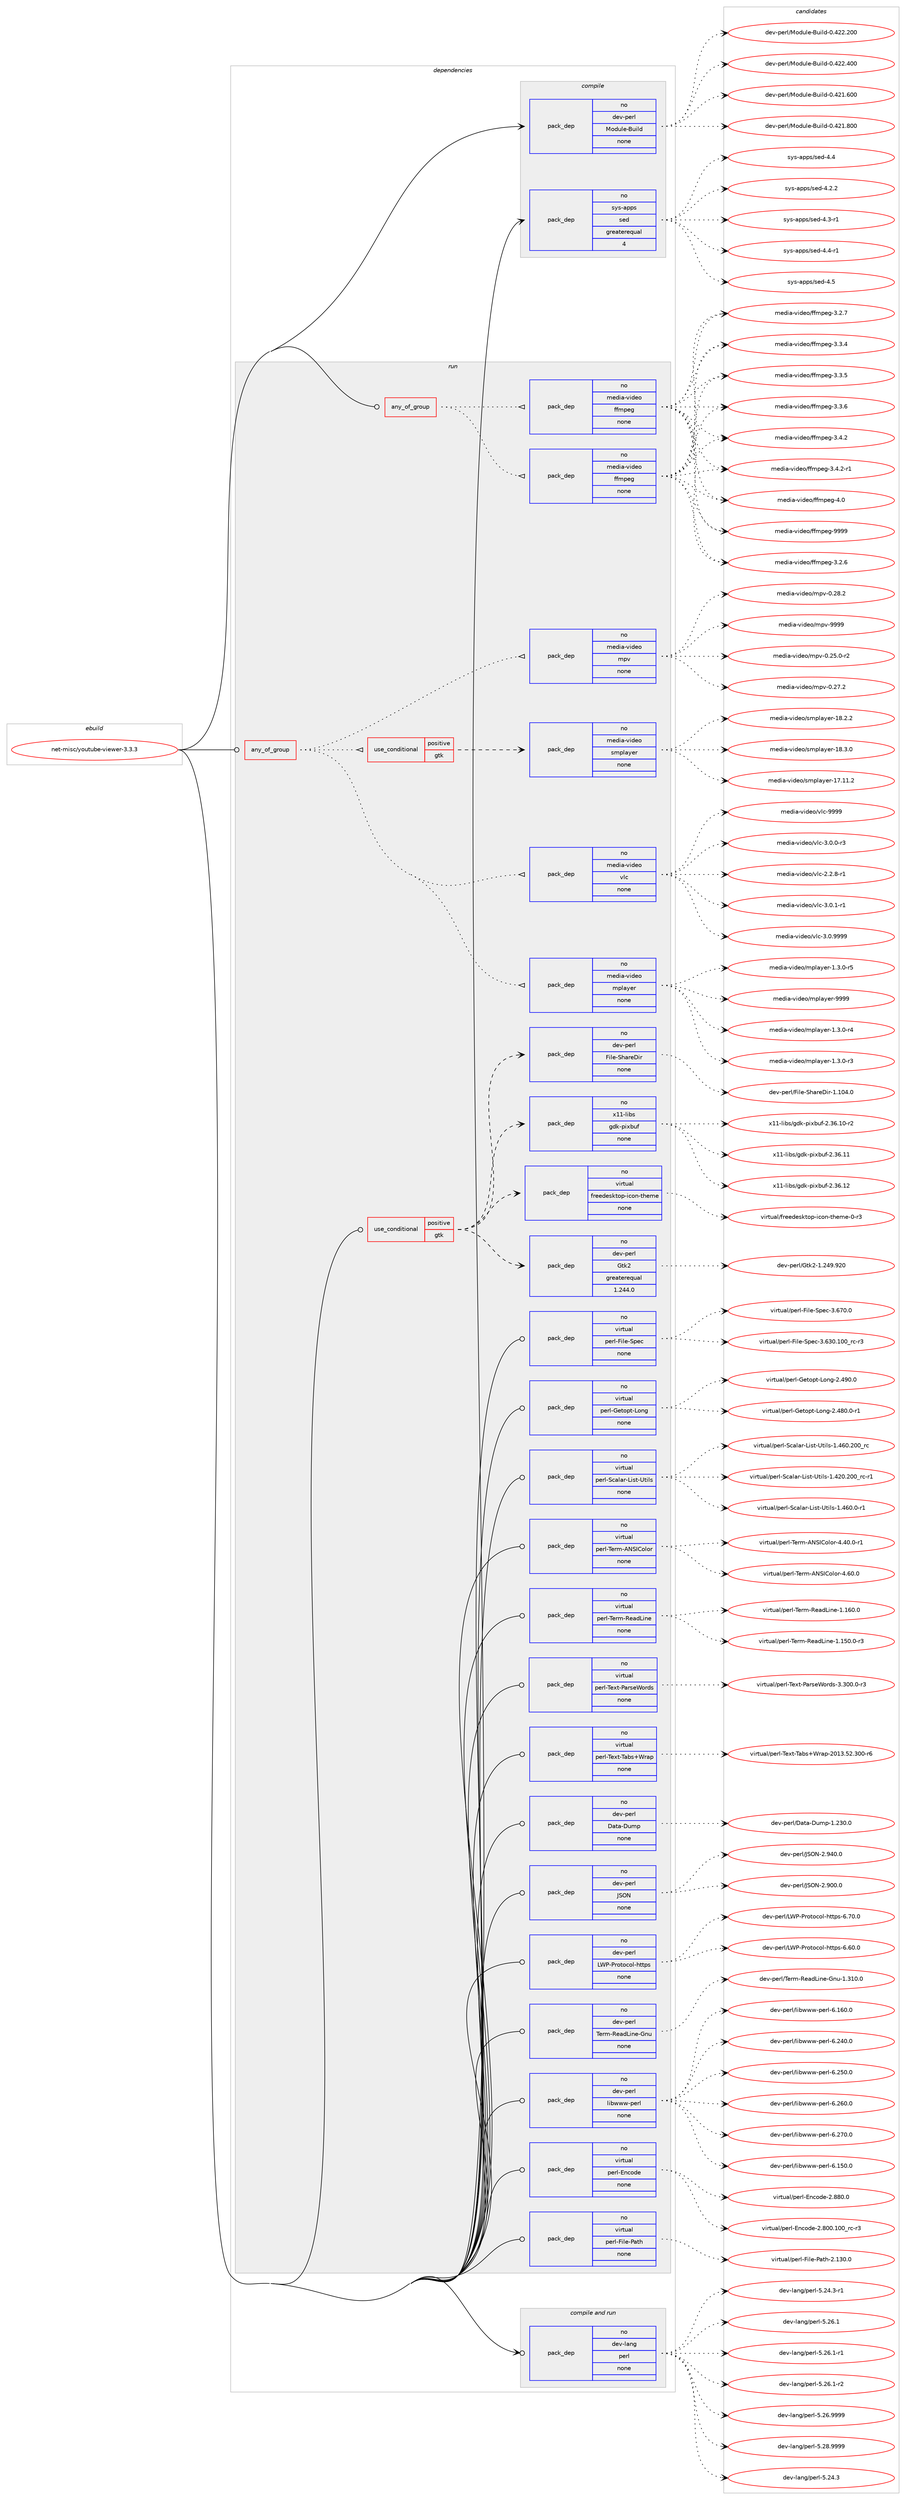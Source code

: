 digraph prolog {

# *************
# Graph options
# *************

newrank=true;
concentrate=true;
compound=true;
graph [rankdir=LR,fontname=Helvetica,fontsize=10,ranksep=1.5];#, ranksep=2.5, nodesep=0.2];
edge  [arrowhead=vee];
node  [fontname=Helvetica,fontsize=10];

# **********
# The ebuild
# **********

subgraph cluster_leftcol {
color=gray;
rank=same;
label=<<i>ebuild</i>>;
id [label="net-misc/youtube-viewer-3.3.3", color=red, width=4, href="../net-misc/youtube-viewer-3.3.3.svg"];
}

# ****************
# The dependencies
# ****************

subgraph cluster_midcol {
color=gray;
label=<<i>dependencies</i>>;
subgraph cluster_compile {
fillcolor="#eeeeee";
style=filled;
label=<<i>compile</i>>;
subgraph pack684 {
dependency965 [label=<<TABLE BORDER="0" CELLBORDER="1" CELLSPACING="0" CELLPADDING="4" WIDTH="220"><TR><TD ROWSPAN="6" CELLPADDING="30">pack_dep</TD></TR><TR><TD WIDTH="110">no</TD></TR><TR><TD>dev-perl</TD></TR><TR><TD>Module-Build</TD></TR><TR><TD>none</TD></TR><TR><TD></TD></TR></TABLE>>, shape=none, color=blue];
}
id:e -> dependency965:w [weight=20,style="solid",arrowhead="vee"];
subgraph pack685 {
dependency966 [label=<<TABLE BORDER="0" CELLBORDER="1" CELLSPACING="0" CELLPADDING="4" WIDTH="220"><TR><TD ROWSPAN="6" CELLPADDING="30">pack_dep</TD></TR><TR><TD WIDTH="110">no</TD></TR><TR><TD>sys-apps</TD></TR><TR><TD>sed</TD></TR><TR><TD>greaterequal</TD></TR><TR><TD>4</TD></TR></TABLE>>, shape=none, color=blue];
}
id:e -> dependency966:w [weight=20,style="solid",arrowhead="vee"];
}
subgraph cluster_compileandrun {
fillcolor="#eeeeee";
style=filled;
label=<<i>compile and run</i>>;
subgraph pack686 {
dependency967 [label=<<TABLE BORDER="0" CELLBORDER="1" CELLSPACING="0" CELLPADDING="4" WIDTH="220"><TR><TD ROWSPAN="6" CELLPADDING="30">pack_dep</TD></TR><TR><TD WIDTH="110">no</TD></TR><TR><TD>dev-lang</TD></TR><TR><TD>perl</TD></TR><TR><TD>none</TD></TR><TR><TD></TD></TR></TABLE>>, shape=none, color=blue];
}
id:e -> dependency967:w [weight=20,style="solid",arrowhead="odotvee"];
}
subgraph cluster_run {
fillcolor="#eeeeee";
style=filled;
label=<<i>run</i>>;
subgraph any26 {
dependency968 [label=<<TABLE BORDER="0" CELLBORDER="1" CELLSPACING="0" CELLPADDING="4"><TR><TD CELLPADDING="10">any_of_group</TD></TR></TABLE>>, shape=none, color=red];subgraph pack687 {
dependency969 [label=<<TABLE BORDER="0" CELLBORDER="1" CELLSPACING="0" CELLPADDING="4" WIDTH="220"><TR><TD ROWSPAN="6" CELLPADDING="30">pack_dep</TD></TR><TR><TD WIDTH="110">no</TD></TR><TR><TD>media-video</TD></TR><TR><TD>ffmpeg</TD></TR><TR><TD>none</TD></TR><TR><TD></TD></TR></TABLE>>, shape=none, color=blue];
}
dependency968:e -> dependency969:w [weight=20,style="dotted",arrowhead="oinv"];
subgraph pack688 {
dependency970 [label=<<TABLE BORDER="0" CELLBORDER="1" CELLSPACING="0" CELLPADDING="4" WIDTH="220"><TR><TD ROWSPAN="6" CELLPADDING="30">pack_dep</TD></TR><TR><TD WIDTH="110">no</TD></TR><TR><TD>media-video</TD></TR><TR><TD>ffmpeg</TD></TR><TR><TD>none</TD></TR><TR><TD></TD></TR></TABLE>>, shape=none, color=blue];
}
dependency968:e -> dependency970:w [weight=20,style="dotted",arrowhead="oinv"];
}
id:e -> dependency968:w [weight=20,style="solid",arrowhead="odot"];
subgraph any27 {
dependency971 [label=<<TABLE BORDER="0" CELLBORDER="1" CELLSPACING="0" CELLPADDING="4"><TR><TD CELLPADDING="10">any_of_group</TD></TR></TABLE>>, shape=none, color=red];subgraph pack689 {
dependency972 [label=<<TABLE BORDER="0" CELLBORDER="1" CELLSPACING="0" CELLPADDING="4" WIDTH="220"><TR><TD ROWSPAN="6" CELLPADDING="30">pack_dep</TD></TR><TR><TD WIDTH="110">no</TD></TR><TR><TD>media-video</TD></TR><TR><TD>mpv</TD></TR><TR><TD>none</TD></TR><TR><TD></TD></TR></TABLE>>, shape=none, color=blue];
}
dependency971:e -> dependency972:w [weight=20,style="dotted",arrowhead="oinv"];
subgraph pack690 {
dependency973 [label=<<TABLE BORDER="0" CELLBORDER="1" CELLSPACING="0" CELLPADDING="4" WIDTH="220"><TR><TD ROWSPAN="6" CELLPADDING="30">pack_dep</TD></TR><TR><TD WIDTH="110">no</TD></TR><TR><TD>media-video</TD></TR><TR><TD>mplayer</TD></TR><TR><TD>none</TD></TR><TR><TD></TD></TR></TABLE>>, shape=none, color=blue];
}
dependency971:e -> dependency973:w [weight=20,style="dotted",arrowhead="oinv"];
subgraph pack691 {
dependency974 [label=<<TABLE BORDER="0" CELLBORDER="1" CELLSPACING="0" CELLPADDING="4" WIDTH="220"><TR><TD ROWSPAN="6" CELLPADDING="30">pack_dep</TD></TR><TR><TD WIDTH="110">no</TD></TR><TR><TD>media-video</TD></TR><TR><TD>vlc</TD></TR><TR><TD>none</TD></TR><TR><TD></TD></TR></TABLE>>, shape=none, color=blue];
}
dependency971:e -> dependency974:w [weight=20,style="dotted",arrowhead="oinv"];
subgraph cond256 {
dependency975 [label=<<TABLE BORDER="0" CELLBORDER="1" CELLSPACING="0" CELLPADDING="4"><TR><TD ROWSPAN="3" CELLPADDING="10">use_conditional</TD></TR><TR><TD>positive</TD></TR><TR><TD>gtk</TD></TR></TABLE>>, shape=none, color=red];
subgraph pack692 {
dependency976 [label=<<TABLE BORDER="0" CELLBORDER="1" CELLSPACING="0" CELLPADDING="4" WIDTH="220"><TR><TD ROWSPAN="6" CELLPADDING="30">pack_dep</TD></TR><TR><TD WIDTH="110">no</TD></TR><TR><TD>media-video</TD></TR><TR><TD>smplayer</TD></TR><TR><TD>none</TD></TR><TR><TD></TD></TR></TABLE>>, shape=none, color=blue];
}
dependency975:e -> dependency976:w [weight=20,style="dashed",arrowhead="vee"];
}
dependency971:e -> dependency975:w [weight=20,style="dotted",arrowhead="oinv"];
}
id:e -> dependency971:w [weight=20,style="solid",arrowhead="odot"];
subgraph cond257 {
dependency977 [label=<<TABLE BORDER="0" CELLBORDER="1" CELLSPACING="0" CELLPADDING="4"><TR><TD ROWSPAN="3" CELLPADDING="10">use_conditional</TD></TR><TR><TD>positive</TD></TR><TR><TD>gtk</TD></TR></TABLE>>, shape=none, color=red];
subgraph pack693 {
dependency978 [label=<<TABLE BORDER="0" CELLBORDER="1" CELLSPACING="0" CELLPADDING="4" WIDTH="220"><TR><TD ROWSPAN="6" CELLPADDING="30">pack_dep</TD></TR><TR><TD WIDTH="110">no</TD></TR><TR><TD>dev-perl</TD></TR><TR><TD>File-ShareDir</TD></TR><TR><TD>none</TD></TR><TR><TD></TD></TR></TABLE>>, shape=none, color=blue];
}
dependency977:e -> dependency978:w [weight=20,style="dashed",arrowhead="vee"];
subgraph pack694 {
dependency979 [label=<<TABLE BORDER="0" CELLBORDER="1" CELLSPACING="0" CELLPADDING="4" WIDTH="220"><TR><TD ROWSPAN="6" CELLPADDING="30">pack_dep</TD></TR><TR><TD WIDTH="110">no</TD></TR><TR><TD>dev-perl</TD></TR><TR><TD>Gtk2</TD></TR><TR><TD>greaterequal</TD></TR><TR><TD>1.244.0</TD></TR></TABLE>>, shape=none, color=blue];
}
dependency977:e -> dependency979:w [weight=20,style="dashed",arrowhead="vee"];
subgraph pack695 {
dependency980 [label=<<TABLE BORDER="0" CELLBORDER="1" CELLSPACING="0" CELLPADDING="4" WIDTH="220"><TR><TD ROWSPAN="6" CELLPADDING="30">pack_dep</TD></TR><TR><TD WIDTH="110">no</TD></TR><TR><TD>virtual</TD></TR><TR><TD>freedesktop-icon-theme</TD></TR><TR><TD>none</TD></TR><TR><TD></TD></TR></TABLE>>, shape=none, color=blue];
}
dependency977:e -> dependency980:w [weight=20,style="dashed",arrowhead="vee"];
subgraph pack696 {
dependency981 [label=<<TABLE BORDER="0" CELLBORDER="1" CELLSPACING="0" CELLPADDING="4" WIDTH="220"><TR><TD ROWSPAN="6" CELLPADDING="30">pack_dep</TD></TR><TR><TD WIDTH="110">no</TD></TR><TR><TD>x11-libs</TD></TR><TR><TD>gdk-pixbuf</TD></TR><TR><TD>none</TD></TR><TR><TD></TD></TR></TABLE>>, shape=none, color=blue];
}
dependency977:e -> dependency981:w [weight=20,style="dashed",arrowhead="vee"];
}
id:e -> dependency977:w [weight=20,style="solid",arrowhead="odot"];
subgraph pack697 {
dependency982 [label=<<TABLE BORDER="0" CELLBORDER="1" CELLSPACING="0" CELLPADDING="4" WIDTH="220"><TR><TD ROWSPAN="6" CELLPADDING="30">pack_dep</TD></TR><TR><TD WIDTH="110">no</TD></TR><TR><TD>dev-perl</TD></TR><TR><TD>Data-Dump</TD></TR><TR><TD>none</TD></TR><TR><TD></TD></TR></TABLE>>, shape=none, color=blue];
}
id:e -> dependency982:w [weight=20,style="solid",arrowhead="odot"];
subgraph pack698 {
dependency983 [label=<<TABLE BORDER="0" CELLBORDER="1" CELLSPACING="0" CELLPADDING="4" WIDTH="220"><TR><TD ROWSPAN="6" CELLPADDING="30">pack_dep</TD></TR><TR><TD WIDTH="110">no</TD></TR><TR><TD>dev-perl</TD></TR><TR><TD>JSON</TD></TR><TR><TD>none</TD></TR><TR><TD></TD></TR></TABLE>>, shape=none, color=blue];
}
id:e -> dependency983:w [weight=20,style="solid",arrowhead="odot"];
subgraph pack699 {
dependency984 [label=<<TABLE BORDER="0" CELLBORDER="1" CELLSPACING="0" CELLPADDING="4" WIDTH="220"><TR><TD ROWSPAN="6" CELLPADDING="30">pack_dep</TD></TR><TR><TD WIDTH="110">no</TD></TR><TR><TD>dev-perl</TD></TR><TR><TD>LWP-Protocol-https</TD></TR><TR><TD>none</TD></TR><TR><TD></TD></TR></TABLE>>, shape=none, color=blue];
}
id:e -> dependency984:w [weight=20,style="solid",arrowhead="odot"];
subgraph pack700 {
dependency985 [label=<<TABLE BORDER="0" CELLBORDER="1" CELLSPACING="0" CELLPADDING="4" WIDTH="220"><TR><TD ROWSPAN="6" CELLPADDING="30">pack_dep</TD></TR><TR><TD WIDTH="110">no</TD></TR><TR><TD>dev-perl</TD></TR><TR><TD>Term-ReadLine-Gnu</TD></TR><TR><TD>none</TD></TR><TR><TD></TD></TR></TABLE>>, shape=none, color=blue];
}
id:e -> dependency985:w [weight=20,style="solid",arrowhead="odot"];
subgraph pack701 {
dependency986 [label=<<TABLE BORDER="0" CELLBORDER="1" CELLSPACING="0" CELLPADDING="4" WIDTH="220"><TR><TD ROWSPAN="6" CELLPADDING="30">pack_dep</TD></TR><TR><TD WIDTH="110">no</TD></TR><TR><TD>dev-perl</TD></TR><TR><TD>libwww-perl</TD></TR><TR><TD>none</TD></TR><TR><TD></TD></TR></TABLE>>, shape=none, color=blue];
}
id:e -> dependency986:w [weight=20,style="solid",arrowhead="odot"];
subgraph pack702 {
dependency987 [label=<<TABLE BORDER="0" CELLBORDER="1" CELLSPACING="0" CELLPADDING="4" WIDTH="220"><TR><TD ROWSPAN="6" CELLPADDING="30">pack_dep</TD></TR><TR><TD WIDTH="110">no</TD></TR><TR><TD>virtual</TD></TR><TR><TD>perl-Encode</TD></TR><TR><TD>none</TD></TR><TR><TD></TD></TR></TABLE>>, shape=none, color=blue];
}
id:e -> dependency987:w [weight=20,style="solid",arrowhead="odot"];
subgraph pack703 {
dependency988 [label=<<TABLE BORDER="0" CELLBORDER="1" CELLSPACING="0" CELLPADDING="4" WIDTH="220"><TR><TD ROWSPAN="6" CELLPADDING="30">pack_dep</TD></TR><TR><TD WIDTH="110">no</TD></TR><TR><TD>virtual</TD></TR><TR><TD>perl-File-Path</TD></TR><TR><TD>none</TD></TR><TR><TD></TD></TR></TABLE>>, shape=none, color=blue];
}
id:e -> dependency988:w [weight=20,style="solid",arrowhead="odot"];
subgraph pack704 {
dependency989 [label=<<TABLE BORDER="0" CELLBORDER="1" CELLSPACING="0" CELLPADDING="4" WIDTH="220"><TR><TD ROWSPAN="6" CELLPADDING="30">pack_dep</TD></TR><TR><TD WIDTH="110">no</TD></TR><TR><TD>virtual</TD></TR><TR><TD>perl-File-Spec</TD></TR><TR><TD>none</TD></TR><TR><TD></TD></TR></TABLE>>, shape=none, color=blue];
}
id:e -> dependency989:w [weight=20,style="solid",arrowhead="odot"];
subgraph pack705 {
dependency990 [label=<<TABLE BORDER="0" CELLBORDER="1" CELLSPACING="0" CELLPADDING="4" WIDTH="220"><TR><TD ROWSPAN="6" CELLPADDING="30">pack_dep</TD></TR><TR><TD WIDTH="110">no</TD></TR><TR><TD>virtual</TD></TR><TR><TD>perl-Getopt-Long</TD></TR><TR><TD>none</TD></TR><TR><TD></TD></TR></TABLE>>, shape=none, color=blue];
}
id:e -> dependency990:w [weight=20,style="solid",arrowhead="odot"];
subgraph pack706 {
dependency991 [label=<<TABLE BORDER="0" CELLBORDER="1" CELLSPACING="0" CELLPADDING="4" WIDTH="220"><TR><TD ROWSPAN="6" CELLPADDING="30">pack_dep</TD></TR><TR><TD WIDTH="110">no</TD></TR><TR><TD>virtual</TD></TR><TR><TD>perl-Scalar-List-Utils</TD></TR><TR><TD>none</TD></TR><TR><TD></TD></TR></TABLE>>, shape=none, color=blue];
}
id:e -> dependency991:w [weight=20,style="solid",arrowhead="odot"];
subgraph pack707 {
dependency992 [label=<<TABLE BORDER="0" CELLBORDER="1" CELLSPACING="0" CELLPADDING="4" WIDTH="220"><TR><TD ROWSPAN="6" CELLPADDING="30">pack_dep</TD></TR><TR><TD WIDTH="110">no</TD></TR><TR><TD>virtual</TD></TR><TR><TD>perl-Term-ANSIColor</TD></TR><TR><TD>none</TD></TR><TR><TD></TD></TR></TABLE>>, shape=none, color=blue];
}
id:e -> dependency992:w [weight=20,style="solid",arrowhead="odot"];
subgraph pack708 {
dependency993 [label=<<TABLE BORDER="0" CELLBORDER="1" CELLSPACING="0" CELLPADDING="4" WIDTH="220"><TR><TD ROWSPAN="6" CELLPADDING="30">pack_dep</TD></TR><TR><TD WIDTH="110">no</TD></TR><TR><TD>virtual</TD></TR><TR><TD>perl-Term-ReadLine</TD></TR><TR><TD>none</TD></TR><TR><TD></TD></TR></TABLE>>, shape=none, color=blue];
}
id:e -> dependency993:w [weight=20,style="solid",arrowhead="odot"];
subgraph pack709 {
dependency994 [label=<<TABLE BORDER="0" CELLBORDER="1" CELLSPACING="0" CELLPADDING="4" WIDTH="220"><TR><TD ROWSPAN="6" CELLPADDING="30">pack_dep</TD></TR><TR><TD WIDTH="110">no</TD></TR><TR><TD>virtual</TD></TR><TR><TD>perl-Text-ParseWords</TD></TR><TR><TD>none</TD></TR><TR><TD></TD></TR></TABLE>>, shape=none, color=blue];
}
id:e -> dependency994:w [weight=20,style="solid",arrowhead="odot"];
subgraph pack710 {
dependency995 [label=<<TABLE BORDER="0" CELLBORDER="1" CELLSPACING="0" CELLPADDING="4" WIDTH="220"><TR><TD ROWSPAN="6" CELLPADDING="30">pack_dep</TD></TR><TR><TD WIDTH="110">no</TD></TR><TR><TD>virtual</TD></TR><TR><TD>perl-Text-Tabs+Wrap</TD></TR><TR><TD>none</TD></TR><TR><TD></TD></TR></TABLE>>, shape=none, color=blue];
}
id:e -> dependency995:w [weight=20,style="solid",arrowhead="odot"];
}
}

# **************
# The candidates
# **************

subgraph cluster_choices {
rank=same;
color=gray;
label=<<i>candidates</i>>;

subgraph choice684 {
color=black;
nodesep=1;
choice100101118451121011141084777111100117108101456611710510810045484652504946544848 [label="dev-perl/Module-Build-0.421.600", color=red, width=4,href="../dev-perl/Module-Build-0.421.600.svg"];
choice100101118451121011141084777111100117108101456611710510810045484652504946564848 [label="dev-perl/Module-Build-0.421.800", color=red, width=4,href="../dev-perl/Module-Build-0.421.800.svg"];
choice100101118451121011141084777111100117108101456611710510810045484652505046504848 [label="dev-perl/Module-Build-0.422.200", color=red, width=4,href="../dev-perl/Module-Build-0.422.200.svg"];
choice100101118451121011141084777111100117108101456611710510810045484652505046524848 [label="dev-perl/Module-Build-0.422.400", color=red, width=4,href="../dev-perl/Module-Build-0.422.400.svg"];
dependency965:e -> choice100101118451121011141084777111100117108101456611710510810045484652504946544848:w [style=dotted,weight="100"];
dependency965:e -> choice100101118451121011141084777111100117108101456611710510810045484652504946564848:w [style=dotted,weight="100"];
dependency965:e -> choice100101118451121011141084777111100117108101456611710510810045484652505046504848:w [style=dotted,weight="100"];
dependency965:e -> choice100101118451121011141084777111100117108101456611710510810045484652505046524848:w [style=dotted,weight="100"];
}
subgraph choice685 {
color=black;
nodesep=1;
choice11512111545971121121154711510110045524652 [label="sys-apps/sed-4.4", color=red, width=4,href="../sys-apps/sed-4.4.svg"];
choice115121115459711211211547115101100455246504650 [label="sys-apps/sed-4.2.2", color=red, width=4,href="../sys-apps/sed-4.2.2.svg"];
choice115121115459711211211547115101100455246514511449 [label="sys-apps/sed-4.3-r1", color=red, width=4,href="../sys-apps/sed-4.3-r1.svg"];
choice115121115459711211211547115101100455246524511449 [label="sys-apps/sed-4.4-r1", color=red, width=4,href="../sys-apps/sed-4.4-r1.svg"];
choice11512111545971121121154711510110045524653 [label="sys-apps/sed-4.5", color=red, width=4,href="../sys-apps/sed-4.5.svg"];
dependency966:e -> choice11512111545971121121154711510110045524652:w [style=dotted,weight="100"];
dependency966:e -> choice115121115459711211211547115101100455246504650:w [style=dotted,weight="100"];
dependency966:e -> choice115121115459711211211547115101100455246514511449:w [style=dotted,weight="100"];
dependency966:e -> choice115121115459711211211547115101100455246524511449:w [style=dotted,weight="100"];
dependency966:e -> choice11512111545971121121154711510110045524653:w [style=dotted,weight="100"];
}
subgraph choice686 {
color=black;
nodesep=1;
choice10010111845108971101034711210111410845534650524651 [label="dev-lang/perl-5.24.3", color=red, width=4,href="../dev-lang/perl-5.24.3.svg"];
choice100101118451089711010347112101114108455346505246514511449 [label="dev-lang/perl-5.24.3-r1", color=red, width=4,href="../dev-lang/perl-5.24.3-r1.svg"];
choice10010111845108971101034711210111410845534650544649 [label="dev-lang/perl-5.26.1", color=red, width=4,href="../dev-lang/perl-5.26.1.svg"];
choice100101118451089711010347112101114108455346505446494511449 [label="dev-lang/perl-5.26.1-r1", color=red, width=4,href="../dev-lang/perl-5.26.1-r1.svg"];
choice100101118451089711010347112101114108455346505446494511450 [label="dev-lang/perl-5.26.1-r2", color=red, width=4,href="../dev-lang/perl-5.26.1-r2.svg"];
choice10010111845108971101034711210111410845534650544657575757 [label="dev-lang/perl-5.26.9999", color=red, width=4,href="../dev-lang/perl-5.26.9999.svg"];
choice10010111845108971101034711210111410845534650564657575757 [label="dev-lang/perl-5.28.9999", color=red, width=4,href="../dev-lang/perl-5.28.9999.svg"];
dependency967:e -> choice10010111845108971101034711210111410845534650524651:w [style=dotted,weight="100"];
dependency967:e -> choice100101118451089711010347112101114108455346505246514511449:w [style=dotted,weight="100"];
dependency967:e -> choice10010111845108971101034711210111410845534650544649:w [style=dotted,weight="100"];
dependency967:e -> choice100101118451089711010347112101114108455346505446494511449:w [style=dotted,weight="100"];
dependency967:e -> choice100101118451089711010347112101114108455346505446494511450:w [style=dotted,weight="100"];
dependency967:e -> choice10010111845108971101034711210111410845534650544657575757:w [style=dotted,weight="100"];
dependency967:e -> choice10010111845108971101034711210111410845534650564657575757:w [style=dotted,weight="100"];
}
subgraph choice687 {
color=black;
nodesep=1;
choice109101100105974511810510010111147102102109112101103455146504654 [label="media-video/ffmpeg-3.2.6", color=red, width=4,href="../media-video/ffmpeg-3.2.6.svg"];
choice109101100105974511810510010111147102102109112101103455146504655 [label="media-video/ffmpeg-3.2.7", color=red, width=4,href="../media-video/ffmpeg-3.2.7.svg"];
choice109101100105974511810510010111147102102109112101103455146514652 [label="media-video/ffmpeg-3.3.4", color=red, width=4,href="../media-video/ffmpeg-3.3.4.svg"];
choice109101100105974511810510010111147102102109112101103455146514653 [label="media-video/ffmpeg-3.3.5", color=red, width=4,href="../media-video/ffmpeg-3.3.5.svg"];
choice109101100105974511810510010111147102102109112101103455146514654 [label="media-video/ffmpeg-3.3.6", color=red, width=4,href="../media-video/ffmpeg-3.3.6.svg"];
choice109101100105974511810510010111147102102109112101103455146524650 [label="media-video/ffmpeg-3.4.2", color=red, width=4,href="../media-video/ffmpeg-3.4.2.svg"];
choice1091011001059745118105100101111471021021091121011034551465246504511449 [label="media-video/ffmpeg-3.4.2-r1", color=red, width=4,href="../media-video/ffmpeg-3.4.2-r1.svg"];
choice10910110010597451181051001011114710210210911210110345524648 [label="media-video/ffmpeg-4.0", color=red, width=4,href="../media-video/ffmpeg-4.0.svg"];
choice1091011001059745118105100101111471021021091121011034557575757 [label="media-video/ffmpeg-9999", color=red, width=4,href="../media-video/ffmpeg-9999.svg"];
dependency969:e -> choice109101100105974511810510010111147102102109112101103455146504654:w [style=dotted,weight="100"];
dependency969:e -> choice109101100105974511810510010111147102102109112101103455146504655:w [style=dotted,weight="100"];
dependency969:e -> choice109101100105974511810510010111147102102109112101103455146514652:w [style=dotted,weight="100"];
dependency969:e -> choice109101100105974511810510010111147102102109112101103455146514653:w [style=dotted,weight="100"];
dependency969:e -> choice109101100105974511810510010111147102102109112101103455146514654:w [style=dotted,weight="100"];
dependency969:e -> choice109101100105974511810510010111147102102109112101103455146524650:w [style=dotted,weight="100"];
dependency969:e -> choice1091011001059745118105100101111471021021091121011034551465246504511449:w [style=dotted,weight="100"];
dependency969:e -> choice10910110010597451181051001011114710210210911210110345524648:w [style=dotted,weight="100"];
dependency969:e -> choice1091011001059745118105100101111471021021091121011034557575757:w [style=dotted,weight="100"];
}
subgraph choice688 {
color=black;
nodesep=1;
choice109101100105974511810510010111147102102109112101103455146504654 [label="media-video/ffmpeg-3.2.6", color=red, width=4,href="../media-video/ffmpeg-3.2.6.svg"];
choice109101100105974511810510010111147102102109112101103455146504655 [label="media-video/ffmpeg-3.2.7", color=red, width=4,href="../media-video/ffmpeg-3.2.7.svg"];
choice109101100105974511810510010111147102102109112101103455146514652 [label="media-video/ffmpeg-3.3.4", color=red, width=4,href="../media-video/ffmpeg-3.3.4.svg"];
choice109101100105974511810510010111147102102109112101103455146514653 [label="media-video/ffmpeg-3.3.5", color=red, width=4,href="../media-video/ffmpeg-3.3.5.svg"];
choice109101100105974511810510010111147102102109112101103455146514654 [label="media-video/ffmpeg-3.3.6", color=red, width=4,href="../media-video/ffmpeg-3.3.6.svg"];
choice109101100105974511810510010111147102102109112101103455146524650 [label="media-video/ffmpeg-3.4.2", color=red, width=4,href="../media-video/ffmpeg-3.4.2.svg"];
choice1091011001059745118105100101111471021021091121011034551465246504511449 [label="media-video/ffmpeg-3.4.2-r1", color=red, width=4,href="../media-video/ffmpeg-3.4.2-r1.svg"];
choice10910110010597451181051001011114710210210911210110345524648 [label="media-video/ffmpeg-4.0", color=red, width=4,href="../media-video/ffmpeg-4.0.svg"];
choice1091011001059745118105100101111471021021091121011034557575757 [label="media-video/ffmpeg-9999", color=red, width=4,href="../media-video/ffmpeg-9999.svg"];
dependency970:e -> choice109101100105974511810510010111147102102109112101103455146504654:w [style=dotted,weight="100"];
dependency970:e -> choice109101100105974511810510010111147102102109112101103455146504655:w [style=dotted,weight="100"];
dependency970:e -> choice109101100105974511810510010111147102102109112101103455146514652:w [style=dotted,weight="100"];
dependency970:e -> choice109101100105974511810510010111147102102109112101103455146514653:w [style=dotted,weight="100"];
dependency970:e -> choice109101100105974511810510010111147102102109112101103455146514654:w [style=dotted,weight="100"];
dependency970:e -> choice109101100105974511810510010111147102102109112101103455146524650:w [style=dotted,weight="100"];
dependency970:e -> choice1091011001059745118105100101111471021021091121011034551465246504511449:w [style=dotted,weight="100"];
dependency970:e -> choice10910110010597451181051001011114710210210911210110345524648:w [style=dotted,weight="100"];
dependency970:e -> choice1091011001059745118105100101111471021021091121011034557575757:w [style=dotted,weight="100"];
}
subgraph choice689 {
color=black;
nodesep=1;
choice109101100105974511810510010111147109112118454846505346484511450 [label="media-video/mpv-0.25.0-r2", color=red, width=4,href="../media-video/mpv-0.25.0-r2.svg"];
choice10910110010597451181051001011114710911211845484650554650 [label="media-video/mpv-0.27.2", color=red, width=4,href="../media-video/mpv-0.27.2.svg"];
choice10910110010597451181051001011114710911211845484650564650 [label="media-video/mpv-0.28.2", color=red, width=4,href="../media-video/mpv-0.28.2.svg"];
choice1091011001059745118105100101111471091121184557575757 [label="media-video/mpv-9999", color=red, width=4,href="../media-video/mpv-9999.svg"];
dependency972:e -> choice109101100105974511810510010111147109112118454846505346484511450:w [style=dotted,weight="100"];
dependency972:e -> choice10910110010597451181051001011114710911211845484650554650:w [style=dotted,weight="100"];
dependency972:e -> choice10910110010597451181051001011114710911211845484650564650:w [style=dotted,weight="100"];
dependency972:e -> choice1091011001059745118105100101111471091121184557575757:w [style=dotted,weight="100"];
}
subgraph choice690 {
color=black;
nodesep=1;
choice109101100105974511810510010111147109112108971211011144549465146484511452 [label="media-video/mplayer-1.3.0-r4", color=red, width=4,href="../media-video/mplayer-1.3.0-r4.svg"];
choice109101100105974511810510010111147109112108971211011144549465146484511451 [label="media-video/mplayer-1.3.0-r3", color=red, width=4,href="../media-video/mplayer-1.3.0-r3.svg"];
choice109101100105974511810510010111147109112108971211011144549465146484511453 [label="media-video/mplayer-1.3.0-r5", color=red, width=4,href="../media-video/mplayer-1.3.0-r5.svg"];
choice109101100105974511810510010111147109112108971211011144557575757 [label="media-video/mplayer-9999", color=red, width=4,href="../media-video/mplayer-9999.svg"];
dependency973:e -> choice109101100105974511810510010111147109112108971211011144549465146484511452:w [style=dotted,weight="100"];
dependency973:e -> choice109101100105974511810510010111147109112108971211011144549465146484511451:w [style=dotted,weight="100"];
dependency973:e -> choice109101100105974511810510010111147109112108971211011144549465146484511453:w [style=dotted,weight="100"];
dependency973:e -> choice109101100105974511810510010111147109112108971211011144557575757:w [style=dotted,weight="100"];
}
subgraph choice691 {
color=black;
nodesep=1;
choice109101100105974511810510010111147118108994551464846484511451 [label="media-video/vlc-3.0.0-r3", color=red, width=4,href="../media-video/vlc-3.0.0-r3.svg"];
choice109101100105974511810510010111147118108994550465046564511449 [label="media-video/vlc-2.2.8-r1", color=red, width=4,href="../media-video/vlc-2.2.8-r1.svg"];
choice109101100105974511810510010111147118108994551464846494511449 [label="media-video/vlc-3.0.1-r1", color=red, width=4,href="../media-video/vlc-3.0.1-r1.svg"];
choice10910110010597451181051001011114711810899455146484657575757 [label="media-video/vlc-3.0.9999", color=red, width=4,href="../media-video/vlc-3.0.9999.svg"];
choice109101100105974511810510010111147118108994557575757 [label="media-video/vlc-9999", color=red, width=4,href="../media-video/vlc-9999.svg"];
dependency974:e -> choice109101100105974511810510010111147118108994551464846484511451:w [style=dotted,weight="100"];
dependency974:e -> choice109101100105974511810510010111147118108994550465046564511449:w [style=dotted,weight="100"];
dependency974:e -> choice109101100105974511810510010111147118108994551464846494511449:w [style=dotted,weight="100"];
dependency974:e -> choice10910110010597451181051001011114711810899455146484657575757:w [style=dotted,weight="100"];
dependency974:e -> choice109101100105974511810510010111147118108994557575757:w [style=dotted,weight="100"];
}
subgraph choice692 {
color=black;
nodesep=1;
choice109101100105974511810510010111147115109112108971211011144549554649494650 [label="media-video/smplayer-17.11.2", color=red, width=4,href="../media-video/smplayer-17.11.2.svg"];
choice1091011001059745118105100101111471151091121089712110111445495646504650 [label="media-video/smplayer-18.2.2", color=red, width=4,href="../media-video/smplayer-18.2.2.svg"];
choice1091011001059745118105100101111471151091121089712110111445495646514648 [label="media-video/smplayer-18.3.0", color=red, width=4,href="../media-video/smplayer-18.3.0.svg"];
dependency976:e -> choice109101100105974511810510010111147115109112108971211011144549554649494650:w [style=dotted,weight="100"];
dependency976:e -> choice1091011001059745118105100101111471151091121089712110111445495646504650:w [style=dotted,weight="100"];
dependency976:e -> choice1091011001059745118105100101111471151091121089712110111445495646514648:w [style=dotted,weight="100"];
}
subgraph choice693 {
color=black;
nodesep=1;
choice100101118451121011141084770105108101458310497114101681051144549464948524648 [label="dev-perl/File-ShareDir-1.104.0", color=red, width=4,href="../dev-perl/File-ShareDir-1.104.0.svg"];
dependency978:e -> choice100101118451121011141084770105108101458310497114101681051144549464948524648:w [style=dotted,weight="100"];
}
subgraph choice694 {
color=black;
nodesep=1;
choice1001011184511210111410847711161075045494650525746575048 [label="dev-perl/Gtk2-1.249.920", color=red, width=4,href="../dev-perl/Gtk2-1.249.920.svg"];
dependency979:e -> choice1001011184511210111410847711161075045494650525746575048:w [style=dotted,weight="100"];
}
subgraph choice695 {
color=black;
nodesep=1;
choice118105114116117971084710211410110110010111510711611111245105991111104511610410110910145484511451 [label="virtual/freedesktop-icon-theme-0-r3", color=red, width=4,href="../virtual/freedesktop-icon-theme-0-r3.svg"];
dependency980:e -> choice118105114116117971084710211410110110010111510711611111245105991111104511610410110910145484511451:w [style=dotted,weight="100"];
}
subgraph choice696 {
color=black;
nodesep=1;
choice1204949451081059811547103100107451121051209811710245504651544649484511450 [label="x11-libs/gdk-pixbuf-2.36.10-r2", color=red, width=4,href="../x11-libs/gdk-pixbuf-2.36.10-r2.svg"];
choice120494945108105981154710310010745112105120981171024550465154464949 [label="x11-libs/gdk-pixbuf-2.36.11", color=red, width=4,href="../x11-libs/gdk-pixbuf-2.36.11.svg"];
choice120494945108105981154710310010745112105120981171024550465154464950 [label="x11-libs/gdk-pixbuf-2.36.12", color=red, width=4,href="../x11-libs/gdk-pixbuf-2.36.12.svg"];
dependency981:e -> choice1204949451081059811547103100107451121051209811710245504651544649484511450:w [style=dotted,weight="100"];
dependency981:e -> choice120494945108105981154710310010745112105120981171024550465154464949:w [style=dotted,weight="100"];
dependency981:e -> choice120494945108105981154710310010745112105120981171024550465154464950:w [style=dotted,weight="100"];
}
subgraph choice697 {
color=black;
nodesep=1;
choice100101118451121011141084768971169745681171091124549465051484648 [label="dev-perl/Data-Dump-1.230.0", color=red, width=4,href="../dev-perl/Data-Dump-1.230.0.svg"];
dependency982:e -> choice100101118451121011141084768971169745681171091124549465051484648:w [style=dotted,weight="100"];
}
subgraph choice698 {
color=black;
nodesep=1;
choice1001011184511210111410847748379784550465748484648 [label="dev-perl/JSON-2.900.0", color=red, width=4,href="../dev-perl/JSON-2.900.0.svg"];
choice1001011184511210111410847748379784550465752484648 [label="dev-perl/JSON-2.940.0", color=red, width=4,href="../dev-perl/JSON-2.940.0.svg"];
dependency983:e -> choice1001011184511210111410847748379784550465748484648:w [style=dotted,weight="100"];
dependency983:e -> choice1001011184511210111410847748379784550465752484648:w [style=dotted,weight="100"];
}
subgraph choice699 {
color=black;
nodesep=1;
choice10010111845112101114108477687804580114111116111991111084510411611611211545544654484648 [label="dev-perl/LWP-Protocol-https-6.60.0", color=red, width=4,href="../dev-perl/LWP-Protocol-https-6.60.0.svg"];
choice10010111845112101114108477687804580114111116111991111084510411611611211545544655484648 [label="dev-perl/LWP-Protocol-https-6.70.0", color=red, width=4,href="../dev-perl/LWP-Protocol-https-6.70.0.svg"];
dependency984:e -> choice10010111845112101114108477687804580114111116111991111084510411611611211545544654484648:w [style=dotted,weight="100"];
dependency984:e -> choice10010111845112101114108477687804580114111116111991111084510411611611211545544655484648:w [style=dotted,weight="100"];
}
subgraph choice700 {
color=black;
nodesep=1;
choice1001011184511210111410847841011141094582101971007610511010145711101174549465149484648 [label="dev-perl/Term-ReadLine-Gnu-1.310.0", color=red, width=4,href="../dev-perl/Term-ReadLine-Gnu-1.310.0.svg"];
dependency985:e -> choice1001011184511210111410847841011141094582101971007610511010145711101174549465149484648:w [style=dotted,weight="100"];
}
subgraph choice701 {
color=black;
nodesep=1;
choice100101118451121011141084710810598119119119451121011141084554464953484648 [label="dev-perl/libwww-perl-6.150.0", color=red, width=4,href="../dev-perl/libwww-perl-6.150.0.svg"];
choice100101118451121011141084710810598119119119451121011141084554464954484648 [label="dev-perl/libwww-perl-6.160.0", color=red, width=4,href="../dev-perl/libwww-perl-6.160.0.svg"];
choice100101118451121011141084710810598119119119451121011141084554465052484648 [label="dev-perl/libwww-perl-6.240.0", color=red, width=4,href="../dev-perl/libwww-perl-6.240.0.svg"];
choice100101118451121011141084710810598119119119451121011141084554465053484648 [label="dev-perl/libwww-perl-6.250.0", color=red, width=4,href="../dev-perl/libwww-perl-6.250.0.svg"];
choice100101118451121011141084710810598119119119451121011141084554465054484648 [label="dev-perl/libwww-perl-6.260.0", color=red, width=4,href="../dev-perl/libwww-perl-6.260.0.svg"];
choice100101118451121011141084710810598119119119451121011141084554465055484648 [label="dev-perl/libwww-perl-6.270.0", color=red, width=4,href="../dev-perl/libwww-perl-6.270.0.svg"];
dependency986:e -> choice100101118451121011141084710810598119119119451121011141084554464953484648:w [style=dotted,weight="100"];
dependency986:e -> choice100101118451121011141084710810598119119119451121011141084554464954484648:w [style=dotted,weight="100"];
dependency986:e -> choice100101118451121011141084710810598119119119451121011141084554465052484648:w [style=dotted,weight="100"];
dependency986:e -> choice100101118451121011141084710810598119119119451121011141084554465053484648:w [style=dotted,weight="100"];
dependency986:e -> choice100101118451121011141084710810598119119119451121011141084554465054484648:w [style=dotted,weight="100"];
dependency986:e -> choice100101118451121011141084710810598119119119451121011141084554465055484648:w [style=dotted,weight="100"];
}
subgraph choice702 {
color=black;
nodesep=1;
choice11810511411611797108471121011141084569110991111001014550465648484649484895114994511451 [label="virtual/perl-Encode-2.800.100_rc-r3", color=red, width=4,href="../virtual/perl-Encode-2.800.100_rc-r3.svg"];
choice11810511411611797108471121011141084569110991111001014550465656484648 [label="virtual/perl-Encode-2.880.0", color=red, width=4,href="../virtual/perl-Encode-2.880.0.svg"];
dependency987:e -> choice11810511411611797108471121011141084569110991111001014550465648484649484895114994511451:w [style=dotted,weight="100"];
dependency987:e -> choice11810511411611797108471121011141084569110991111001014550465656484648:w [style=dotted,weight="100"];
}
subgraph choice703 {
color=black;
nodesep=1;
choice118105114116117971084711210111410845701051081014580971161044550464951484648 [label="virtual/perl-File-Path-2.130.0", color=red, width=4,href="../virtual/perl-File-Path-2.130.0.svg"];
dependency988:e -> choice118105114116117971084711210111410845701051081014580971161044550464951484648:w [style=dotted,weight="100"];
}
subgraph choice704 {
color=black;
nodesep=1;
choice118105114116117971084711210111410845701051081014583112101994551465451484649484895114994511451 [label="virtual/perl-File-Spec-3.630.100_rc-r3", color=red, width=4,href="../virtual/perl-File-Spec-3.630.100_rc-r3.svg"];
choice118105114116117971084711210111410845701051081014583112101994551465455484648 [label="virtual/perl-File-Spec-3.670.0", color=red, width=4,href="../virtual/perl-File-Spec-3.670.0.svg"];
dependency989:e -> choice118105114116117971084711210111410845701051081014583112101994551465451484649484895114994511451:w [style=dotted,weight="100"];
dependency989:e -> choice118105114116117971084711210111410845701051081014583112101994551465455484648:w [style=dotted,weight="100"];
}
subgraph choice705 {
color=black;
nodesep=1;
choice11810511411611797108471121011141084571101116111112116457611111010345504652564846484511449 [label="virtual/perl-Getopt-Long-2.480.0-r1", color=red, width=4,href="../virtual/perl-Getopt-Long-2.480.0-r1.svg"];
choice1181051141161179710847112101114108457110111611111211645761111101034550465257484648 [label="virtual/perl-Getopt-Long-2.490.0", color=red, width=4,href="../virtual/perl-Getopt-Long-2.490.0.svg"];
dependency990:e -> choice11810511411611797108471121011141084571101116111112116457611111010345504652564846484511449:w [style=dotted,weight="100"];
dependency990:e -> choice1181051141161179710847112101114108457110111611111211645761111101034550465257484648:w [style=dotted,weight="100"];
}
subgraph choice706 {
color=black;
nodesep=1;
choice11810511411611797108471121011141084583999710897114457610511511645851161051081154549465250484650484895114994511449 [label="virtual/perl-Scalar-List-Utils-1.420.200_rc-r1", color=red, width=4,href="../virtual/perl-Scalar-List-Utils-1.420.200_rc-r1.svg"];
choice118105114116117971084711210111410845839997108971144576105115116458511610510811545494652544846484511449 [label="virtual/perl-Scalar-List-Utils-1.460.0-r1", color=red, width=4,href="../virtual/perl-Scalar-List-Utils-1.460.0-r1.svg"];
choice1181051141161179710847112101114108458399971089711445761051151164585116105108115454946525448465048489511499 [label="virtual/perl-Scalar-List-Utils-1.460.200_rc", color=red, width=4,href="../virtual/perl-Scalar-List-Utils-1.460.200_rc.svg"];
dependency991:e -> choice11810511411611797108471121011141084583999710897114457610511511645851161051081154549465250484650484895114994511449:w [style=dotted,weight="100"];
dependency991:e -> choice118105114116117971084711210111410845839997108971144576105115116458511610510811545494652544846484511449:w [style=dotted,weight="100"];
dependency991:e -> choice1181051141161179710847112101114108458399971089711445761051151164585116105108115454946525448465048489511499:w [style=dotted,weight="100"];
}
subgraph choice707 {
color=black;
nodesep=1;
choice11810511411611797108471121011141084584101114109456578837367111108111114455246524846484511449 [label="virtual/perl-Term-ANSIColor-4.40.0-r1", color=red, width=4,href="../virtual/perl-Term-ANSIColor-4.40.0-r1.svg"];
choice1181051141161179710847112101114108458410111410945657883736711110811111445524654484648 [label="virtual/perl-Term-ANSIColor-4.60.0", color=red, width=4,href="../virtual/perl-Term-ANSIColor-4.60.0.svg"];
dependency992:e -> choice11810511411611797108471121011141084584101114109456578837367111108111114455246524846484511449:w [style=dotted,weight="100"];
dependency992:e -> choice1181051141161179710847112101114108458410111410945657883736711110811111445524654484648:w [style=dotted,weight="100"];
}
subgraph choice708 {
color=black;
nodesep=1;
choice118105114116117971084711210111410845841011141094582101971007610511010145494649534846484511451 [label="virtual/perl-Term-ReadLine-1.150.0-r3", color=red, width=4,href="../virtual/perl-Term-ReadLine-1.150.0-r3.svg"];
choice11810511411611797108471121011141084584101114109458210197100761051101014549464954484648 [label="virtual/perl-Term-ReadLine-1.160.0", color=red, width=4,href="../virtual/perl-Term-ReadLine-1.160.0.svg"];
dependency993:e -> choice118105114116117971084711210111410845841011141094582101971007610511010145494649534846484511451:w [style=dotted,weight="100"];
dependency993:e -> choice11810511411611797108471121011141084584101114109458210197100761051101014549464954484648:w [style=dotted,weight="100"];
}
subgraph choice709 {
color=black;
nodesep=1;
choice118105114116117971084711210111410845841011201164580971141151018711111410011545514651484846484511451 [label="virtual/perl-Text-ParseWords-3.300.0-r3", color=red, width=4,href="../virtual/perl-Text-ParseWords-3.300.0-r3.svg"];
dependency994:e -> choice118105114116117971084711210111410845841011201164580971141151018711111410011545514651484846484511451:w [style=dotted,weight="100"];
}
subgraph choice710 {
color=black;
nodesep=1;
choice11810511411611797108471121011141084584101120116458497981154387114971124550484951465350465148484511454 [label="virtual/perl-Text-Tabs+Wrap-2013.52.300-r6", color=red, width=4,href="../virtual/perl-Text-Tabs+Wrap-2013.52.300-r6.svg"];
dependency995:e -> choice11810511411611797108471121011141084584101120116458497981154387114971124550484951465350465148484511454:w [style=dotted,weight="100"];
}
}

}
